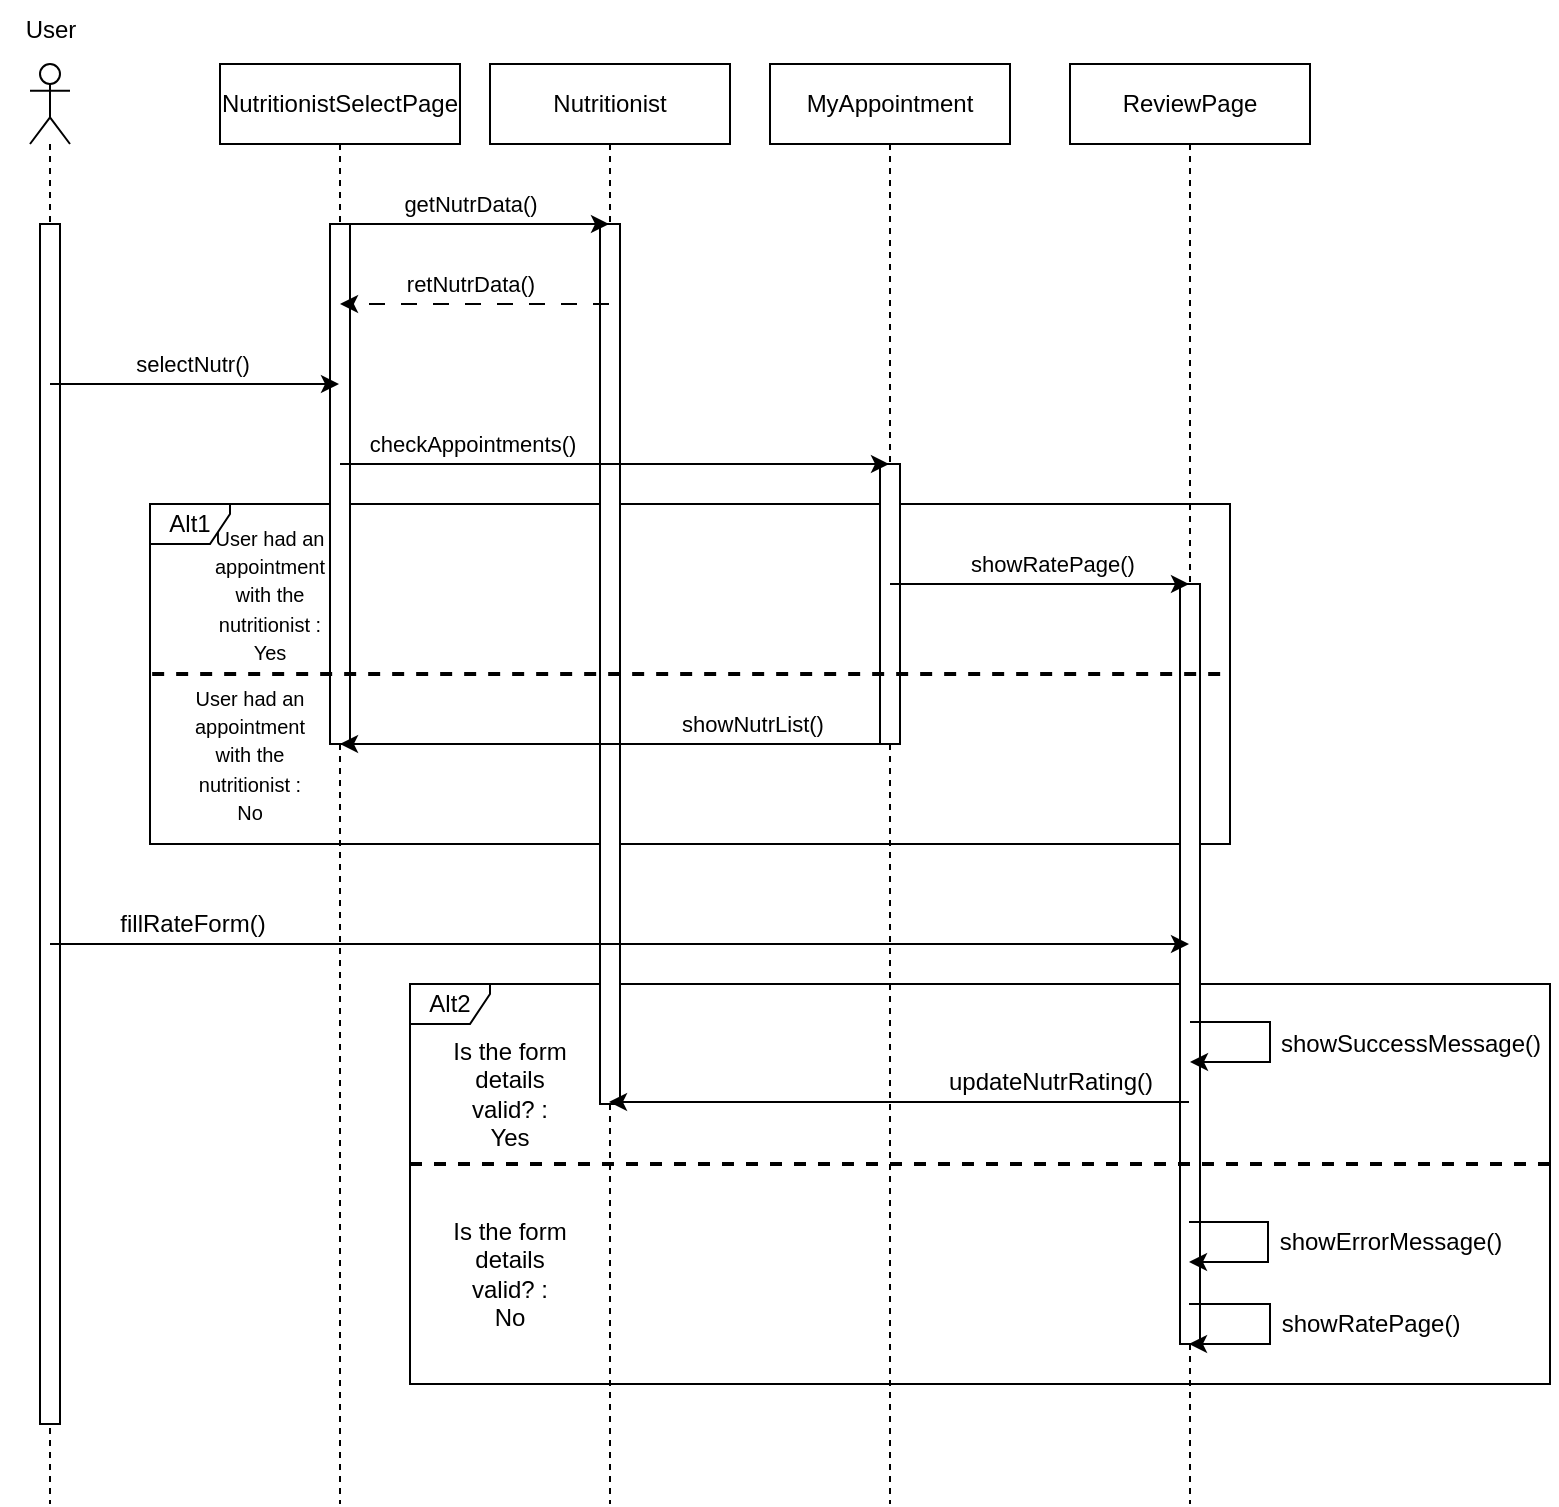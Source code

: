 <mxfile version="21.3.4" type="device">
  <diagram name="Page-1" id="tUm5_KNQMfu-EzpkYZKZ">
    <mxGraphModel dx="1050" dy="541" grid="1" gridSize="10" guides="1" tooltips="1" connect="1" arrows="1" fold="1" page="1" pageScale="1" pageWidth="1169" pageHeight="827" math="0" shadow="0">
      <root>
        <mxCell id="0" />
        <mxCell id="1" parent="0" />
        <mxCell id="PsXzmbZN0hnTAKAXfbtE-14" value="Alt2" style="shape=umlFrame;whiteSpace=wrap;html=1;fontSize=12;width=40;height=20;" parent="1" vertex="1">
          <mxGeometry x="220" y="500" width="570" height="200" as="geometry" />
        </mxCell>
        <mxCell id="PsXzmbZN0hnTAKAXfbtE-7" value="Alt1" style="shape=umlFrame;whiteSpace=wrap;html=1;width=40;height=20;" parent="1" vertex="1">
          <mxGeometry x="90" y="260" width="540" height="170" as="geometry" />
        </mxCell>
        <mxCell id="tmLtH-D-rDOSetYklQbw-5" value="" style="shape=umlLifeline;participant=umlEntity;perimeter=lifelinePerimeter;whiteSpace=wrap;html=1;container=1;collapsible=0;recursiveResize=0;verticalAlign=top;spacingTop=36;outlineConnect=0;" parent="1" vertex="1">
          <mxGeometry x="440" y="40" width="40" height="720" as="geometry" />
        </mxCell>
        <mxCell id="PsXzmbZN0hnTAKAXfbtE-24" value="" style="html=1;points=[];perimeter=orthogonalPerimeter;fontSize=12;" parent="tmLtH-D-rDOSetYklQbw-5" vertex="1">
          <mxGeometry x="15" y="200" width="10" height="140" as="geometry" />
        </mxCell>
        <mxCell id="tmLtH-D-rDOSetYklQbw-1" value="" style="shape=umlLifeline;participant=umlActor;perimeter=lifelinePerimeter;whiteSpace=wrap;html=1;container=1;collapsible=0;recursiveResize=0;verticalAlign=top;spacingTop=36;outlineConnect=0;" parent="1" vertex="1">
          <mxGeometry x="30" y="40" width="20" height="720" as="geometry" />
        </mxCell>
        <mxCell id="PsXzmbZN0hnTAKAXfbtE-21" value="" style="html=1;points=[];perimeter=orthogonalPerimeter;fontSize=12;" parent="tmLtH-D-rDOSetYklQbw-1" vertex="1">
          <mxGeometry x="5" y="80" width="10" height="600" as="geometry" />
        </mxCell>
        <mxCell id="tmLtH-D-rDOSetYklQbw-2" value="" style="shape=umlLifeline;participant=umlBoundary;perimeter=lifelinePerimeter;whiteSpace=wrap;html=1;container=1;collapsible=0;recursiveResize=0;verticalAlign=top;spacingTop=36;outlineConnect=0;" parent="1" vertex="1">
          <mxGeometry x="160" y="40" width="50" height="720" as="geometry" />
        </mxCell>
        <mxCell id="PsXzmbZN0hnTAKAXfbtE-22" value="" style="html=1;points=[];perimeter=orthogonalPerimeter;fontSize=12;" parent="tmLtH-D-rDOSetYklQbw-2" vertex="1">
          <mxGeometry x="20" y="80" width="10" height="260" as="geometry" />
        </mxCell>
        <mxCell id="tmLtH-D-rDOSetYklQbw-3" value="" style="shape=umlLifeline;participant=umlEntity;perimeter=lifelinePerimeter;whiteSpace=wrap;html=1;container=1;collapsible=0;recursiveResize=0;verticalAlign=top;spacingTop=36;outlineConnect=0;" parent="1" vertex="1">
          <mxGeometry x="300" y="40" width="40" height="720" as="geometry" />
        </mxCell>
        <mxCell id="PsXzmbZN0hnTAKAXfbtE-23" value="" style="html=1;points=[];perimeter=orthogonalPerimeter;fontSize=12;" parent="tmLtH-D-rDOSetYklQbw-3" vertex="1">
          <mxGeometry x="15" y="80" width="10" height="440" as="geometry" />
        </mxCell>
        <mxCell id="tmLtH-D-rDOSetYklQbw-4" value="" style="shape=umlLifeline;participant=umlBoundary;perimeter=lifelinePerimeter;whiteSpace=wrap;html=1;container=1;collapsible=0;recursiveResize=0;verticalAlign=top;spacingTop=36;outlineConnect=0;" parent="1" vertex="1">
          <mxGeometry x="585" y="40" width="50" height="720" as="geometry" />
        </mxCell>
        <mxCell id="PsXzmbZN0hnTAKAXfbtE-25" value="" style="html=1;points=[];perimeter=orthogonalPerimeter;fontSize=12;" parent="tmLtH-D-rDOSetYklQbw-4" vertex="1">
          <mxGeometry x="20" y="260" width="10" height="380" as="geometry" />
        </mxCell>
        <mxCell id="PsXzmbZN0hnTAKAXfbtE-1" value="getNutrData()" style="endArrow=classic;html=1;rounded=0;" parent="1" source="tmLtH-D-rDOSetYklQbw-2" target="tmLtH-D-rDOSetYklQbw-3" edge="1">
          <mxGeometry x="-0.03" y="10" width="50" height="50" relative="1" as="geometry">
            <mxPoint x="210" y="130" as="sourcePoint" />
            <mxPoint x="260" y="80" as="targetPoint" />
            <Array as="points">
              <mxPoint x="270" y="120" />
            </Array>
            <mxPoint as="offset" />
          </mxGeometry>
        </mxCell>
        <mxCell id="PsXzmbZN0hnTAKAXfbtE-2" value="retNutrData()" style="endArrow=classic;html=1;rounded=0;dashed=1;dashPattern=8 8;" parent="1" source="tmLtH-D-rDOSetYklQbw-3" target="tmLtH-D-rDOSetYklQbw-2" edge="1">
          <mxGeometry x="0.03" y="-10" width="50" height="50" relative="1" as="geometry">
            <mxPoint x="240" y="230" as="sourcePoint" />
            <mxPoint x="290" y="180" as="targetPoint" />
            <Array as="points">
              <mxPoint x="290" y="160" />
            </Array>
            <mxPoint as="offset" />
          </mxGeometry>
        </mxCell>
        <mxCell id="PsXzmbZN0hnTAKAXfbtE-3" value="selectNutr()" style="endArrow=classic;html=1;rounded=0;" parent="1" source="tmLtH-D-rDOSetYklQbw-1" target="tmLtH-D-rDOSetYklQbw-2" edge="1">
          <mxGeometry x="-0.028" y="10" width="50" height="50" relative="1" as="geometry">
            <mxPoint x="110" y="250" as="sourcePoint" />
            <mxPoint x="160" y="200" as="targetPoint" />
            <Array as="points">
              <mxPoint x="100" y="200" />
            </Array>
            <mxPoint x="1" as="offset" />
          </mxGeometry>
        </mxCell>
        <mxCell id="PsXzmbZN0hnTAKAXfbtE-4" value="checkAppointments()" style="endArrow=classic;html=1;rounded=0;" parent="1" source="tmLtH-D-rDOSetYklQbw-2" target="tmLtH-D-rDOSetYklQbw-5" edge="1">
          <mxGeometry x="-0.524" y="10" width="50" height="50" relative="1" as="geometry">
            <mxPoint x="230" y="260" as="sourcePoint" />
            <mxPoint x="280" y="210" as="targetPoint" />
            <Array as="points">
              <mxPoint x="280" y="240" />
            </Array>
            <mxPoint as="offset" />
          </mxGeometry>
        </mxCell>
        <mxCell id="PsXzmbZN0hnTAKAXfbtE-5" value="showRatePage()" style="endArrow=classic;html=1;rounded=0;" parent="1" source="tmLtH-D-rDOSetYklQbw-5" target="tmLtH-D-rDOSetYklQbw-4" edge="1">
          <mxGeometry x="0.073" y="10" width="50" height="50" relative="1" as="geometry">
            <mxPoint x="520" y="300" as="sourcePoint" />
            <mxPoint x="570" y="250" as="targetPoint" />
            <Array as="points">
              <mxPoint x="540" y="300" />
            </Array>
            <mxPoint x="1" as="offset" />
          </mxGeometry>
        </mxCell>
        <mxCell id="PsXzmbZN0hnTAKAXfbtE-6" value="showNutrList()" style="endArrow=classic;html=1;rounded=0;" parent="1" source="tmLtH-D-rDOSetYklQbw-5" target="tmLtH-D-rDOSetYklQbw-2" edge="1">
          <mxGeometry x="-0.494" y="-10" width="50" height="50" relative="1" as="geometry">
            <mxPoint x="370" y="410" as="sourcePoint" />
            <mxPoint x="420" y="360" as="targetPoint" />
            <Array as="points">
              <mxPoint x="360" y="380" />
            </Array>
            <mxPoint x="1" as="offset" />
          </mxGeometry>
        </mxCell>
        <mxCell id="PsXzmbZN0hnTAKAXfbtE-8" value="" style="endArrow=none;dashed=1;html=1;rounded=0;exitX=0.002;exitY=0.5;exitDx=0;exitDy=0;exitPerimeter=0;entryX=0.998;entryY=0.5;entryDx=0;entryDy=0;entryPerimeter=0;strokeWidth=2;" parent="1" source="PsXzmbZN0hnTAKAXfbtE-7" target="PsXzmbZN0hnTAKAXfbtE-7" edge="1">
          <mxGeometry width="50" height="50" relative="1" as="geometry">
            <mxPoint x="220" y="340" as="sourcePoint" />
            <mxPoint x="270" y="290" as="targetPoint" />
          </mxGeometry>
        </mxCell>
        <mxCell id="PsXzmbZN0hnTAKAXfbtE-9" value="&lt;font style=&quot;font-size: 10px;&quot;&gt;User had an appointment with the nutritionist : Yes&lt;/font&gt;" style="text;html=1;strokeColor=none;fillColor=none;align=center;verticalAlign=middle;whiteSpace=wrap;rounded=0;" parent="1" vertex="1">
          <mxGeometry x="120" y="290" width="60" height="30" as="geometry" />
        </mxCell>
        <mxCell id="PsXzmbZN0hnTAKAXfbtE-10" value="&lt;font style=&quot;font-size: 10px;&quot;&gt;User had an appointment with the nutritionist : No&lt;/font&gt;" style="text;html=1;strokeColor=none;fillColor=none;align=center;verticalAlign=middle;whiteSpace=wrap;rounded=0;" parent="1" vertex="1">
          <mxGeometry x="110" y="370" width="60" height="30" as="geometry" />
        </mxCell>
        <mxCell id="PsXzmbZN0hnTAKAXfbtE-11" value="fillRateForm()" style="endArrow=classic;html=1;rounded=0;strokeWidth=1;fontSize=12;" parent="1" source="tmLtH-D-rDOSetYklQbw-1" target="tmLtH-D-rDOSetYklQbw-4" edge="1">
          <mxGeometry x="-0.753" y="10" width="50" height="50" relative="1" as="geometry">
            <mxPoint x="90" y="510" as="sourcePoint" />
            <mxPoint x="140" y="460" as="targetPoint" />
            <Array as="points">
              <mxPoint x="260" y="480" />
            </Array>
            <mxPoint as="offset" />
          </mxGeometry>
        </mxCell>
        <mxCell id="PsXzmbZN0hnTAKAXfbtE-12" value="updateNutrRating()" style="endArrow=classic;html=1;rounded=0;strokeWidth=1;fontSize=12;" parent="1" edge="1">
          <mxGeometry x="-0.521" y="-10" width="50" height="50" relative="1" as="geometry">
            <mxPoint x="609.5" y="559" as="sourcePoint" />
            <mxPoint x="319.5" y="559" as="targetPoint" />
            <mxPoint as="offset" />
          </mxGeometry>
        </mxCell>
        <mxCell id="PsXzmbZN0hnTAKAXfbtE-13" value="showRatePage()" style="endArrow=classic;html=1;rounded=0;strokeWidth=1;fontSize=12;" parent="1" edge="1">
          <mxGeometry y="50" width="50" height="50" relative="1" as="geometry">
            <mxPoint x="609.5" y="660" as="sourcePoint" />
            <mxPoint x="609.5" y="680" as="targetPoint" />
            <Array as="points">
              <mxPoint x="650" y="660" />
              <mxPoint x="650" y="680" />
            </Array>
            <mxPoint as="offset" />
          </mxGeometry>
        </mxCell>
        <mxCell id="PsXzmbZN0hnTAKAXfbtE-15" value="showErrorMessage()" style="endArrow=classic;html=1;rounded=0;strokeWidth=1;fontSize=12;" parent="1" edge="1">
          <mxGeometry y="61" width="50" height="50" relative="1" as="geometry">
            <mxPoint x="609.5" y="619" as="sourcePoint" />
            <mxPoint x="609.5" y="639" as="targetPoint" />
            <Array as="points">
              <mxPoint x="649" y="619" />
              <mxPoint x="649" y="639" />
            </Array>
            <mxPoint as="offset" />
          </mxGeometry>
        </mxCell>
        <mxCell id="PsXzmbZN0hnTAKAXfbtE-16" value="" style="endArrow=none;dashed=1;html=1;rounded=0;strokeWidth=2;fontSize=12;exitX=0;exitY=0.45;exitDx=0;exitDy=0;exitPerimeter=0;entryX=1.002;entryY=0.45;entryDx=0;entryDy=0;entryPerimeter=0;" parent="1" source="PsXzmbZN0hnTAKAXfbtE-14" target="PsXzmbZN0hnTAKAXfbtE-14" edge="1">
          <mxGeometry width="50" height="50" relative="1" as="geometry">
            <mxPoint x="380" y="630" as="sourcePoint" />
            <mxPoint x="430" y="580" as="targetPoint" />
          </mxGeometry>
        </mxCell>
        <mxCell id="PsXzmbZN0hnTAKAXfbtE-17" value="showSuccessMessage()" style="endArrow=classic;html=1;rounded=0;strokeWidth=1;fontSize=12;" parent="1" source="tmLtH-D-rDOSetYklQbw-4" target="tmLtH-D-rDOSetYklQbw-4" edge="1">
          <mxGeometry x="0.02" y="70" width="50" height="50" relative="1" as="geometry">
            <mxPoint x="610.5" y="519" as="sourcePoint" />
            <mxPoint x="610.5" y="539" as="targetPoint" />
            <Array as="points">
              <mxPoint x="650" y="519" />
              <mxPoint x="650" y="539" />
            </Array>
            <mxPoint as="offset" />
          </mxGeometry>
        </mxCell>
        <mxCell id="PsXzmbZN0hnTAKAXfbtE-18" value="Is the form details valid? : Yes" style="text;html=1;strokeColor=none;fillColor=none;align=center;verticalAlign=middle;whiteSpace=wrap;rounded=0;fontSize=12;" parent="1" vertex="1">
          <mxGeometry x="240" y="540" width="60" height="30" as="geometry" />
        </mxCell>
        <mxCell id="PsXzmbZN0hnTAKAXfbtE-20" value="Is the form details valid? :&lt;br&gt;No" style="text;html=1;strokeColor=none;fillColor=none;align=center;verticalAlign=middle;whiteSpace=wrap;rounded=0;fontSize=12;" parent="1" vertex="1">
          <mxGeometry x="240" y="630" width="60" height="30" as="geometry" />
        </mxCell>
        <mxCell id="myUPSxh2hrEcv8Bx-CGW-1" value="NutritionistSelectPage" style="rounded=0;whiteSpace=wrap;html=1;" vertex="1" parent="1">
          <mxGeometry x="125" y="40" width="120" height="40" as="geometry" />
        </mxCell>
        <mxCell id="myUPSxh2hrEcv8Bx-CGW-4" value="Nutritionist" style="rounded=0;whiteSpace=wrap;html=1;" vertex="1" parent="1">
          <mxGeometry x="260" y="40" width="120" height="40" as="geometry" />
        </mxCell>
        <mxCell id="myUPSxh2hrEcv8Bx-CGW-5" value="MyAppointment" style="rounded=0;whiteSpace=wrap;html=1;" vertex="1" parent="1">
          <mxGeometry x="400" y="40" width="120" height="40" as="geometry" />
        </mxCell>
        <mxCell id="myUPSxh2hrEcv8Bx-CGW-6" value="ReviewPage" style="rounded=0;whiteSpace=wrap;html=1;" vertex="1" parent="1">
          <mxGeometry x="550" y="40" width="120" height="40" as="geometry" />
        </mxCell>
        <mxCell id="myUPSxh2hrEcv8Bx-CGW-7" value="User" style="text;html=1;align=center;verticalAlign=middle;resizable=0;points=[];autosize=1;strokeColor=none;fillColor=none;" vertex="1" parent="1">
          <mxGeometry x="15" y="8" width="50" height="30" as="geometry" />
        </mxCell>
      </root>
    </mxGraphModel>
  </diagram>
</mxfile>

